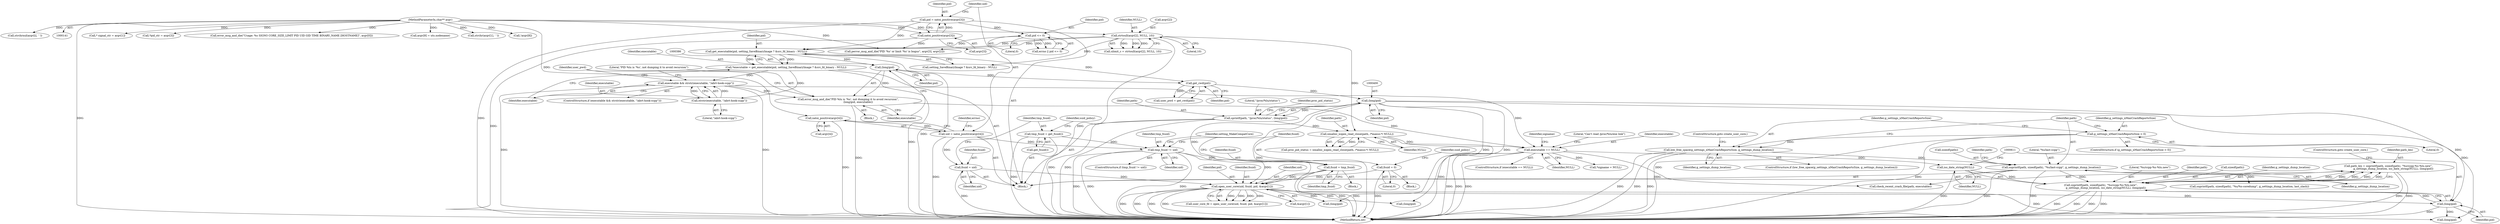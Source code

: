 digraph "0_abrt_80408e9e24a1c10f85fd969e1853e0f192157f92_0@API" {
"1000600" [label="(Call,path_len = snprintf(path, sizeof(path), \"%s/ccpp-%s-%lu.new\",\n            g_settings_dump_location, iso_date_string(NULL), (long)pid))"];
"1000602" [label="(Call,snprintf(path, sizeof(path), \"%s/ccpp-%s-%lu.new\",\n            g_settings_dump_location, iso_date_string(NULL), (long)pid))"];
"1000518" [label="(Call,snprintf(path, sizeof(path), \"%s/last-ccpp\", g_settings_dump_location))"];
"1000514" [label="(Call,low_free_space(g_settings_nMaxCrashReportsSize, g_settings_dump_location))"];
"1000509" [label="(Call,g_settings_nMaxCrashReportsSize > 0)"];
"1000608" [label="(Call,iso_date_string(NULL))"];
"1000452" [label="(Call,executable == NULL)"];
"1000383" [label="(Call,error_msg_and_die(\"PID %lu is '%s', not dumping it to avoid recursion\",\n                        (long)pid, executable))"];
"1000385" [label="(Call,(long)pid)"];
"1000369" [label="(Call,get_executable(pid, setting_SaveBinaryImage ? &src_fd_binary : NULL))"];
"1000300" [label="(Call,pid = xatoi_positive(argv[3]))"];
"1000302" [label="(Call,xatoi_positive(argv[3]))"];
"1000143" [label="(MethodParameterIn,char** argv)"];
"1000316" [label="(Call,pid <= 0)"];
"1000269" [label="(Call,strtoull(argv[2], NULL, 10))"];
"1000377" [label="(Call,executable && strstr(executable, \"/abrt-hook-ccpp\"))"];
"1000367" [label="(Call,*executable = get_executable(pid, setting_SaveBinaryImage ? &src_fd_binary : NULL))"];
"1000379" [label="(Call,strstr(executable, \"/abrt-hook-ccpp\"))"];
"1000404" [label="(Call,xmalloc_xopen_read_close(path, /*maxsz:*/ NULL))"];
"1000396" [label="(Call,sprintf(path, \"/proc/%lu/status\", (long)pid))"];
"1000399" [label="(Call,(long)pid)"];
"1000391" [label="(Call,get_cwd(pid))"];
"1000610" [label="(Call,(long)pid)"];
"1000443" [label="(Call,open_user_core(uid, fsuid, pid, &argv[1]))"];
"1000420" [label="(Call,tmp_fsuid != uid)"];
"1000412" [label="(Call,tmp_fsuid = get_fsuid())"];
"1000307" [label="(Call,uid = xatoi_positive(argv[4]))"];
"1000309" [label="(Call,xatoi_positive(argv[4]))"];
"1000408" [label="(Call,fsuid = uid)"];
"1000424" [label="(Call,fsuid = 0)"];
"1000432" [label="(Call,fsuid = tmp_fsuid)"];
"1000458" [label="(Call,(long)pid)"];
"1000410" [label="(Identifier,uid)"];
"1000273" [label="(Identifier,NULL)"];
"1000421" [label="(Identifier,tmp_fsuid)"];
"1000303" [label="(Call,argv[3])"];
"1000381" [label="(Literal,\"/abrt-hook-ccpp\")"];
"1000425" [label="(Identifier,fsuid)"];
"1000371" [label="(Call,setting_SaveBinaryImage ? &src_fd_binary : NULL)"];
"1000454" [label="(Identifier,NULL)"];
"1000443" [label="(Call,open_user_core(uid, fsuid, pid, &argv[1]))"];
"1000310" [label="(Call,argv[4])"];
"1000519" [label="(Identifier,path)"];
"1000369" [label="(Call,get_executable(pid, setting_SaveBinaryImage ? &src_fd_binary : NULL))"];
"1000446" [label="(Identifier,pid)"];
"1000445" [label="(Identifier,fsuid)"];
"1000426" [label="(Literal,0)"];
"1000302" [label="(Call,xatoi_positive(argv[3]))"];
"1000520" [label="(Call,sizeof(path))"];
"1000300" [label="(Call,pid = xatoi_positive(argv[3]))"];
"1000432" [label="(Call,fsuid = tmp_fsuid)"];
"1000270" [label="(Call,argv[2])"];
"1000309" [label="(Call,xatoi_positive(argv[4]))"];
"1000513" [label="(ControlStructure,if (low_free_space(g_settings_nMaxCrashReportsSize, g_settings_dump_location)))"];
"1000516" [label="(Identifier,g_settings_dump_location)"];
"1000256" [label="(Call,* signal_str = argv[1])"];
"1000143" [label="(MethodParameterIn,char** argv)"];
"1000413" [label="(Identifier,tmp_fsuid)"];
"1000606" [label="(Literal,\"%s/ccpp-%s-%lu.new\")"];
"1000406" [label="(Identifier,NULL)"];
"1000431" [label="(Block,)"];
"1001159" [label="(Call,(long)pid)"];
"1000514" [label="(Call,low_free_space(g_settings_nMaxCrashReportsSize, g_settings_dump_location))"];
"1000391" [label="(Call,get_cwd(pid))"];
"1000314" [label="(Call,errno || pid <= 0)"];
"1000547" [label="(Call,snprintf(path, sizeof(path), \"%s/%s-coredump\", g_settings_dump_location, last_slash))"];
"1000390" [label="(Identifier,user_pwd)"];
"1000368" [label="(Identifier,executable)"];
"1000412" [label="(Call,tmp_fsuid = get_fsuid())"];
"1000457" [label="(Literal,\"Can't read /proc/%lu/exe link\")"];
"1000269" [label="(Call,strtoull(argv[2], NULL, 10))"];
"1000603" [label="(Identifier,path)"];
"1000377" [label="(Call,executable && strstr(executable, \"/abrt-hook-ccpp\"))"];
"1000388" [label="(Identifier,executable)"];
"1000526" [label="(Identifier,path)"];
"1000404" [label="(Call,xmalloc_xopen_read_close(path, /*maxsz:*/ NULL))"];
"1000320" [label="(Call,perror_msg_and_die(\"PID '%s' or limit '%s' is bogus\", argv[3], argv[2]))"];
"1000419" [label="(ControlStructure,if (tmp_fsuid != uid))"];
"1000382" [label="(Block,)"];
"1000318" [label="(Literal,0)"];
"1000508" [label="(ControlStructure,if (g_settings_nMaxCrashReportsSize > 0))"];
"1000316" [label="(Call,pid <= 0)"];
"1000380" [label="(Identifier,executable)"];
"1000384" [label="(Literal,\"PID %lu is '%s', not dumping it to avoid recursion\")"];
"1000387" [label="(Identifier,pid)"];
"1000397" [label="(Identifier,path)"];
"1000370" [label="(Identifier,pid)"];
"1000274" [label="(Literal,10)"];
"1000429" [label="(Identifier,suid_policy)"];
"1000609" [label="(Identifier,NULL)"];
"1000294" [label="(Call,*pid_str = argv[3])"];
"1000308" [label="(Identifier,uid)"];
"1000608" [label="(Call,iso_date_string(NULL))"];
"1000267" [label="(Call,ulimit_c = strtoull(argv[2], NULL, 10))"];
"1000417" [label="(Identifier,suid_policy)"];
"1000453" [label="(Identifier,executable)"];
"1000523" [label="(Identifier,g_settings_dump_location)"];
"1000437" [label="(Identifier,setting_MakeCompatCore)"];
"1000317" [label="(Identifier,pid)"];
"1000463" [label="(Call,*signame = NULL)"];
"1000399" [label="(Call,(long)pid)"];
"1000515" [label="(Identifier,g_settings_nMaxCrashReportsSize)"];
"1000401" [label="(Identifier,pid)"];
"1000402" [label="(Call,proc_pid_status = xmalloc_xopen_read_close(path, /*maxsz:*/ NULL))"];
"1000452" [label="(Call,executable == NULL)"];
"1000423" [label="(Block,)"];
"1000444" [label="(Identifier,uid)"];
"1000398" [label="(Literal,\"/proc/%lu/status\")"];
"1000170" [label="(Call,error_msg_and_die(\"Usage: %s SIGNO CORE_SIZE_LIMIT PID UID GID TIME BINARY_NAME [HOSTNAME]\", argv[0]))"];
"1000614" [label="(ControlStructure,goto create_user_core;)"];
"1000301" [label="(Identifier,pid)"];
"1000510" [label="(Identifier,g_settings_nMaxCrashReportsSize)"];
"1000144" [label="(Block,)"];
"1000604" [label="(Call,sizeof(path))"];
"1000353" [label="(Call,argv[8] = uts.nodename)"];
"1000379" [label="(Call,strstr(executable, \"/abrt-hook-ccpp\"))"];
"1000451" [label="(ControlStructure,if (executable == NULL))"];
"1000447" [label="(Call,&argv[1])"];
"1000408" [label="(Call,fsuid = uid)"];
"1000522" [label="(Literal,\"%s/last-ccpp\")"];
"1000176" [label="(Call,strchr(argv[1], ' '))"];
"1000511" [label="(Literal,0)"];
"1000396" [label="(Call,sprintf(path, \"/proc/%lu/status\", (long)pid))"];
"1000607" [label="(Identifier,g_settings_dump_location)"];
"1000602" [label="(Call,snprintf(path, sizeof(path), \"%s/ccpp-%s-%lu.new\",\n            g_settings_dump_location, iso_date_string(NULL), (long)pid))"];
"1000612" [label="(Identifier,pid)"];
"1000525" [label="(Call,check_recent_crash_file(path, executable))"];
"1000307" [label="(Call,uid = xatoi_positive(argv[4]))"];
"1000509" [label="(Call,g_settings_nMaxCrashReportsSize > 0)"];
"1000518" [label="(Call,snprintf(path, sizeof(path), \"%s/last-ccpp\", g_settings_dump_location))"];
"1000433" [label="(Identifier,fsuid)"];
"1000464" [label="(Identifier,signame)"];
"1000383" [label="(Call,error_msg_and_die(\"PID %lu is '%s', not dumping it to avoid recursion\",\n                        (long)pid, executable))"];
"1000601" [label="(Identifier,path_len)"];
"1000414" [label="(Call,get_fsuid())"];
"1000441" [label="(Call,user_core_fd = open_user_core(uid, fsuid, pid, &argv[1]))"];
"1000385" [label="(Call,(long)pid)"];
"1000422" [label="(Identifier,uid)"];
"1000378" [label="(Identifier,executable)"];
"1000367" [label="(Call,*executable = get_executable(pid, setting_SaveBinaryImage ? &src_fd_binary : NULL))"];
"1000345" [label="(Call,!argv[8])"];
"1000589" [label="(Call,(long)pid)"];
"1001168" [label="(MethodReturn,int)"];
"1000403" [label="(Identifier,proc_pid_status)"];
"1000420" [label="(Call,tmp_fsuid != uid)"];
"1000315" [label="(Identifier,errno)"];
"1000600" [label="(Call,path_len = snprintf(path, sizeof(path), \"%s/ccpp-%s-%lu.new\",\n            g_settings_dump_location, iso_date_string(NULL), (long)pid))"];
"1000409" [label="(Identifier,fsuid)"];
"1000517" [label="(ControlStructure,goto create_user_core;)"];
"1000195" [label="(Call,strchrnul(argv[i], ' '))"];
"1000405" [label="(Identifier,path)"];
"1000610" [label="(Call,(long)pid)"];
"1000392" [label="(Identifier,pid)"];
"1000424" [label="(Call,fsuid = 0)"];
"1000434" [label="(Identifier,tmp_fsuid)"];
"1000389" [label="(Call,user_pwd = get_cwd(pid))"];
"1000376" [label="(ControlStructure,if (executable && strstr(executable, \"/abrt-hook-ccpp\")))"];
"1000600" -> "1000144"  [label="AST: "];
"1000600" -> "1000602"  [label="CFG: "];
"1000601" -> "1000600"  [label="AST: "];
"1000602" -> "1000600"  [label="AST: "];
"1000614" -> "1000600"  [label="CFG: "];
"1000600" -> "1001168"  [label="DDG: "];
"1000600" -> "1001168"  [label="DDG: "];
"1000602" -> "1000600"  [label="DDG: "];
"1000602" -> "1000600"  [label="DDG: "];
"1000602" -> "1000600"  [label="DDG: "];
"1000602" -> "1000600"  [label="DDG: "];
"1000602" -> "1000600"  [label="DDG: "];
"1000602" -> "1000610"  [label="CFG: "];
"1000603" -> "1000602"  [label="AST: "];
"1000604" -> "1000602"  [label="AST: "];
"1000606" -> "1000602"  [label="AST: "];
"1000607" -> "1000602"  [label="AST: "];
"1000608" -> "1000602"  [label="AST: "];
"1000610" -> "1000602"  [label="AST: "];
"1000602" -> "1001168"  [label="DDG: "];
"1000602" -> "1001168"  [label="DDG: "];
"1000602" -> "1001168"  [label="DDG: "];
"1000602" -> "1001168"  [label="DDG: "];
"1000518" -> "1000602"  [label="DDG: "];
"1000608" -> "1000602"  [label="DDG: "];
"1000610" -> "1000602"  [label="DDG: "];
"1000518" -> "1000144"  [label="AST: "];
"1000518" -> "1000523"  [label="CFG: "];
"1000519" -> "1000518"  [label="AST: "];
"1000520" -> "1000518"  [label="AST: "];
"1000522" -> "1000518"  [label="AST: "];
"1000523" -> "1000518"  [label="AST: "];
"1000526" -> "1000518"  [label="CFG: "];
"1000518" -> "1001168"  [label="DDG: "];
"1000518" -> "1001168"  [label="DDG: "];
"1000514" -> "1000518"  [label="DDG: "];
"1000518" -> "1000525"  [label="DDG: "];
"1000518" -> "1000547"  [label="DDG: "];
"1000514" -> "1000513"  [label="AST: "];
"1000514" -> "1000516"  [label="CFG: "];
"1000515" -> "1000514"  [label="AST: "];
"1000516" -> "1000514"  [label="AST: "];
"1000517" -> "1000514"  [label="CFG: "];
"1000519" -> "1000514"  [label="CFG: "];
"1000514" -> "1001168"  [label="DDG: "];
"1000514" -> "1001168"  [label="DDG: "];
"1000514" -> "1001168"  [label="DDG: "];
"1000509" -> "1000514"  [label="DDG: "];
"1000509" -> "1000508"  [label="AST: "];
"1000509" -> "1000511"  [label="CFG: "];
"1000510" -> "1000509"  [label="AST: "];
"1000511" -> "1000509"  [label="AST: "];
"1000515" -> "1000509"  [label="CFG: "];
"1000519" -> "1000509"  [label="CFG: "];
"1000509" -> "1001168"  [label="DDG: "];
"1000509" -> "1001168"  [label="DDG: "];
"1000608" -> "1000609"  [label="CFG: "];
"1000609" -> "1000608"  [label="AST: "];
"1000611" -> "1000608"  [label="CFG: "];
"1000608" -> "1001168"  [label="DDG: "];
"1000452" -> "1000608"  [label="DDG: "];
"1000452" -> "1000451"  [label="AST: "];
"1000452" -> "1000454"  [label="CFG: "];
"1000453" -> "1000452"  [label="AST: "];
"1000454" -> "1000452"  [label="AST: "];
"1000457" -> "1000452"  [label="CFG: "];
"1000464" -> "1000452"  [label="CFG: "];
"1000452" -> "1001168"  [label="DDG: "];
"1000452" -> "1001168"  [label="DDG: "];
"1000452" -> "1001168"  [label="DDG: "];
"1000383" -> "1000452"  [label="DDG: "];
"1000377" -> "1000452"  [label="DDG: "];
"1000404" -> "1000452"  [label="DDG: "];
"1000452" -> "1000463"  [label="DDG: "];
"1000452" -> "1000525"  [label="DDG: "];
"1000383" -> "1000382"  [label="AST: "];
"1000383" -> "1000388"  [label="CFG: "];
"1000384" -> "1000383"  [label="AST: "];
"1000385" -> "1000383"  [label="AST: "];
"1000388" -> "1000383"  [label="AST: "];
"1000390" -> "1000383"  [label="CFG: "];
"1000383" -> "1001168"  [label="DDG: "];
"1000385" -> "1000383"  [label="DDG: "];
"1000377" -> "1000383"  [label="DDG: "];
"1000385" -> "1000387"  [label="CFG: "];
"1000386" -> "1000385"  [label="AST: "];
"1000387" -> "1000385"  [label="AST: "];
"1000388" -> "1000385"  [label="CFG: "];
"1000369" -> "1000385"  [label="DDG: "];
"1000385" -> "1000391"  [label="DDG: "];
"1000369" -> "1000367"  [label="AST: "];
"1000369" -> "1000371"  [label="CFG: "];
"1000370" -> "1000369"  [label="AST: "];
"1000371" -> "1000369"  [label="AST: "];
"1000367" -> "1000369"  [label="CFG: "];
"1000369" -> "1001168"  [label="DDG: "];
"1000369" -> "1000367"  [label="DDG: "];
"1000369" -> "1000367"  [label="DDG: "];
"1000300" -> "1000369"  [label="DDG: "];
"1000316" -> "1000369"  [label="DDG: "];
"1000269" -> "1000369"  [label="DDG: "];
"1000369" -> "1000391"  [label="DDG: "];
"1000300" -> "1000144"  [label="AST: "];
"1000300" -> "1000302"  [label="CFG: "];
"1000301" -> "1000300"  [label="AST: "];
"1000302" -> "1000300"  [label="AST: "];
"1000308" -> "1000300"  [label="CFG: "];
"1000300" -> "1001168"  [label="DDG: "];
"1000302" -> "1000300"  [label="DDG: "];
"1000300" -> "1000316"  [label="DDG: "];
"1000302" -> "1000303"  [label="CFG: "];
"1000303" -> "1000302"  [label="AST: "];
"1000302" -> "1001168"  [label="DDG: "];
"1000143" -> "1000302"  [label="DDG: "];
"1000302" -> "1000320"  [label="DDG: "];
"1000143" -> "1000141"  [label="AST: "];
"1000143" -> "1001168"  [label="DDG: "];
"1000143" -> "1000170"  [label="DDG: "];
"1000143" -> "1000176"  [label="DDG: "];
"1000143" -> "1000195"  [label="DDG: "];
"1000143" -> "1000256"  [label="DDG: "];
"1000143" -> "1000269"  [label="DDG: "];
"1000143" -> "1000294"  [label="DDG: "];
"1000143" -> "1000309"  [label="DDG: "];
"1000143" -> "1000320"  [label="DDG: "];
"1000143" -> "1000345"  [label="DDG: "];
"1000143" -> "1000353"  [label="DDG: "];
"1000316" -> "1000314"  [label="AST: "];
"1000316" -> "1000318"  [label="CFG: "];
"1000317" -> "1000316"  [label="AST: "];
"1000318" -> "1000316"  [label="AST: "];
"1000314" -> "1000316"  [label="CFG: "];
"1000316" -> "1000314"  [label="DDG: "];
"1000316" -> "1000314"  [label="DDG: "];
"1000269" -> "1000267"  [label="AST: "];
"1000269" -> "1000274"  [label="CFG: "];
"1000270" -> "1000269"  [label="AST: "];
"1000273" -> "1000269"  [label="AST: "];
"1000274" -> "1000269"  [label="AST: "];
"1000267" -> "1000269"  [label="CFG: "];
"1000269" -> "1001168"  [label="DDG: "];
"1000269" -> "1000267"  [label="DDG: "];
"1000269" -> "1000267"  [label="DDG: "];
"1000269" -> "1000267"  [label="DDG: "];
"1000269" -> "1000320"  [label="DDG: "];
"1000269" -> "1000371"  [label="DDG: "];
"1000269" -> "1000404"  [label="DDG: "];
"1000377" -> "1000376"  [label="AST: "];
"1000377" -> "1000378"  [label="CFG: "];
"1000377" -> "1000379"  [label="CFG: "];
"1000378" -> "1000377"  [label="AST: "];
"1000379" -> "1000377"  [label="AST: "];
"1000384" -> "1000377"  [label="CFG: "];
"1000390" -> "1000377"  [label="CFG: "];
"1000377" -> "1001168"  [label="DDG: "];
"1000377" -> "1001168"  [label="DDG: "];
"1000367" -> "1000377"  [label="DDG: "];
"1000379" -> "1000377"  [label="DDG: "];
"1000379" -> "1000377"  [label="DDG: "];
"1000367" -> "1000144"  [label="AST: "];
"1000368" -> "1000367"  [label="AST: "];
"1000378" -> "1000367"  [label="CFG: "];
"1000367" -> "1001168"  [label="DDG: "];
"1000367" -> "1000379"  [label="DDG: "];
"1000379" -> "1000381"  [label="CFG: "];
"1000380" -> "1000379"  [label="AST: "];
"1000381" -> "1000379"  [label="AST: "];
"1000404" -> "1000402"  [label="AST: "];
"1000404" -> "1000406"  [label="CFG: "];
"1000405" -> "1000404"  [label="AST: "];
"1000406" -> "1000404"  [label="AST: "];
"1000402" -> "1000404"  [label="CFG: "];
"1000404" -> "1001168"  [label="DDG: "];
"1000404" -> "1000402"  [label="DDG: "];
"1000404" -> "1000402"  [label="DDG: "];
"1000396" -> "1000404"  [label="DDG: "];
"1000396" -> "1000144"  [label="AST: "];
"1000396" -> "1000399"  [label="CFG: "];
"1000397" -> "1000396"  [label="AST: "];
"1000398" -> "1000396"  [label="AST: "];
"1000399" -> "1000396"  [label="AST: "];
"1000403" -> "1000396"  [label="CFG: "];
"1000396" -> "1001168"  [label="DDG: "];
"1000396" -> "1001168"  [label="DDG: "];
"1000399" -> "1000396"  [label="DDG: "];
"1000399" -> "1000401"  [label="CFG: "];
"1000400" -> "1000399"  [label="AST: "];
"1000401" -> "1000399"  [label="AST: "];
"1000399" -> "1001168"  [label="DDG: "];
"1000391" -> "1000399"  [label="DDG: "];
"1000399" -> "1000443"  [label="DDG: "];
"1000399" -> "1000458"  [label="DDG: "];
"1000399" -> "1000589"  [label="DDG: "];
"1000399" -> "1000610"  [label="DDG: "];
"1000399" -> "1001159"  [label="DDG: "];
"1000391" -> "1000389"  [label="AST: "];
"1000391" -> "1000392"  [label="CFG: "];
"1000392" -> "1000391"  [label="AST: "];
"1000389" -> "1000391"  [label="CFG: "];
"1000391" -> "1000389"  [label="DDG: "];
"1000610" -> "1000612"  [label="CFG: "];
"1000611" -> "1000610"  [label="AST: "];
"1000612" -> "1000610"  [label="AST: "];
"1000610" -> "1001168"  [label="DDG: "];
"1000443" -> "1000610"  [label="DDG: "];
"1000610" -> "1001159"  [label="DDG: "];
"1000443" -> "1000441"  [label="AST: "];
"1000443" -> "1000447"  [label="CFG: "];
"1000444" -> "1000443"  [label="AST: "];
"1000445" -> "1000443"  [label="AST: "];
"1000446" -> "1000443"  [label="AST: "];
"1000447" -> "1000443"  [label="AST: "];
"1000441" -> "1000443"  [label="CFG: "];
"1000443" -> "1001168"  [label="DDG: "];
"1000443" -> "1001168"  [label="DDG: "];
"1000443" -> "1001168"  [label="DDG: "];
"1000443" -> "1001168"  [label="DDG: "];
"1000443" -> "1000441"  [label="DDG: "];
"1000443" -> "1000441"  [label="DDG: "];
"1000443" -> "1000441"  [label="DDG: "];
"1000443" -> "1000441"  [label="DDG: "];
"1000420" -> "1000443"  [label="DDG: "];
"1000408" -> "1000443"  [label="DDG: "];
"1000424" -> "1000443"  [label="DDG: "];
"1000432" -> "1000443"  [label="DDG: "];
"1000443" -> "1000458"  [label="DDG: "];
"1000443" -> "1000589"  [label="DDG: "];
"1000443" -> "1001159"  [label="DDG: "];
"1000420" -> "1000419"  [label="AST: "];
"1000420" -> "1000422"  [label="CFG: "];
"1000421" -> "1000420"  [label="AST: "];
"1000422" -> "1000420"  [label="AST: "];
"1000425" -> "1000420"  [label="CFG: "];
"1000437" -> "1000420"  [label="CFG: "];
"1000420" -> "1001168"  [label="DDG: "];
"1000420" -> "1001168"  [label="DDG: "];
"1000420" -> "1001168"  [label="DDG: "];
"1000412" -> "1000420"  [label="DDG: "];
"1000307" -> "1000420"  [label="DDG: "];
"1000420" -> "1000432"  [label="DDG: "];
"1000412" -> "1000144"  [label="AST: "];
"1000412" -> "1000414"  [label="CFG: "];
"1000413" -> "1000412"  [label="AST: "];
"1000414" -> "1000412"  [label="AST: "];
"1000417" -> "1000412"  [label="CFG: "];
"1000412" -> "1001168"  [label="DDG: "];
"1000307" -> "1000144"  [label="AST: "];
"1000307" -> "1000309"  [label="CFG: "];
"1000308" -> "1000307"  [label="AST: "];
"1000309" -> "1000307"  [label="AST: "];
"1000315" -> "1000307"  [label="CFG: "];
"1000307" -> "1001168"  [label="DDG: "];
"1000309" -> "1000307"  [label="DDG: "];
"1000307" -> "1000408"  [label="DDG: "];
"1000309" -> "1000310"  [label="CFG: "];
"1000310" -> "1000309"  [label="AST: "];
"1000309" -> "1001168"  [label="DDG: "];
"1000408" -> "1000144"  [label="AST: "];
"1000408" -> "1000410"  [label="CFG: "];
"1000409" -> "1000408"  [label="AST: "];
"1000410" -> "1000408"  [label="AST: "];
"1000413" -> "1000408"  [label="CFG: "];
"1000408" -> "1001168"  [label="DDG: "];
"1000424" -> "1000423"  [label="AST: "];
"1000424" -> "1000426"  [label="CFG: "];
"1000425" -> "1000424"  [label="AST: "];
"1000426" -> "1000424"  [label="AST: "];
"1000429" -> "1000424"  [label="CFG: "];
"1000424" -> "1001168"  [label="DDG: "];
"1000432" -> "1000431"  [label="AST: "];
"1000432" -> "1000434"  [label="CFG: "];
"1000433" -> "1000432"  [label="AST: "];
"1000434" -> "1000432"  [label="AST: "];
"1000437" -> "1000432"  [label="CFG: "];
"1000432" -> "1001168"  [label="DDG: "];
"1000432" -> "1001168"  [label="DDG: "];
}

